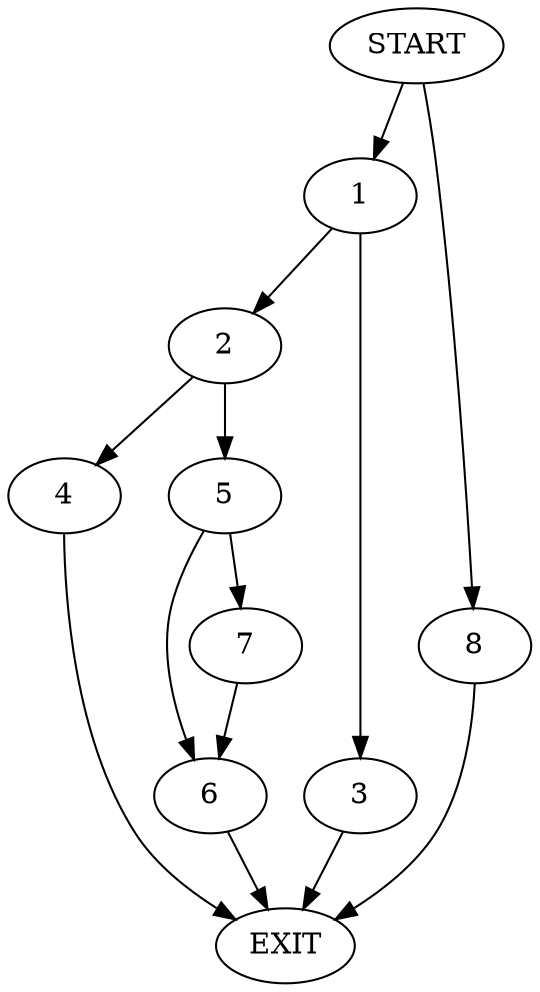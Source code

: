 digraph {
0 [label="START"]
9 [label="EXIT"]
0 -> 1
1 -> 2
1 -> 3
2 -> 4
2 -> 5
3 -> 9
4 -> 9
5 -> 6
5 -> 7
7 -> 6
6 -> 9
0 -> 8
8 -> 9
}
